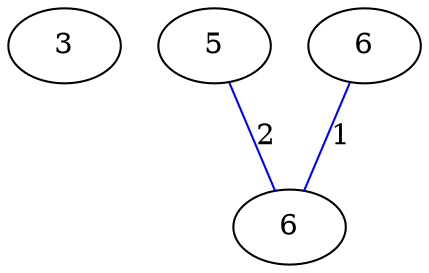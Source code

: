 graph G {
	0 [label="3"];
	1 [label="5"];
	2 [label="6"];
	3 [label="6"];
	1 -- 3 [label="2", color=blue];
	2 -- 3 [label="1", color=blue];
}
